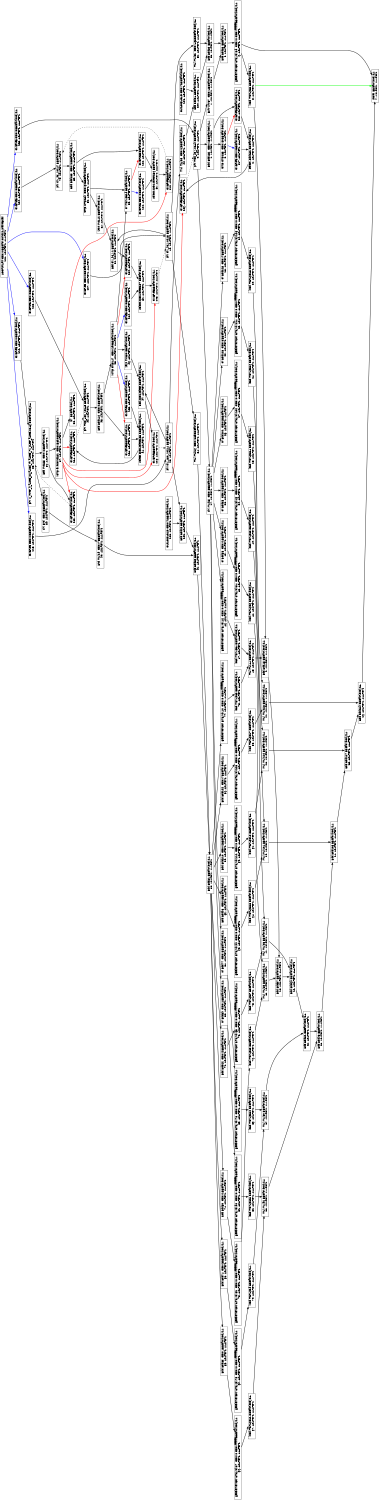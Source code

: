 digraph Region_18 {
	graph [ nslimit = "1000.0",
	orientation = landscape,
		center = true,
	page = "8.5,11",
	compound=true,
	size = "10,7.5" ] ;
"Op_104" [ fontname = "Helvetica" shape = box, label = " LOOPSTART C=0x0BB=for.cond21.preheader,
104, ASAP=-1, ALAP=-1"]
"Op_0" [ fontname = "Helvetica" shape = box, label = " phi mod_96_i.0249 BB=for.body24,
0, ASAP=-1, ALAP=-1"]
"Op_1" [ fontname = "Helvetica" shape = box, label = " add add132  C=0x1BB=for.body24,
1, ASAP=-1, ALAP=-1"]
"Op_2" [ fontname = "Helvetica" shape = box, label = " select .add132 BB=for.body24,
2, ASAP=-1, ALAP=-1"]
"Op_3" [ fontname = "Helvetica" shape = box, label = " icmp cmp133  C=0x60BB=for.body24,
3, ASAP=-1, ALAP=-1"]
"Op_4" [ fontname = "Helvetica" shape = box, label = " ashr shr37  C=0x4BB=for.body24,
4, ASAP=-1, ALAP=-1"]
"Op_5" [ fontname = "Helvetica" shape = box, label = " add add38 BB=for.body24,
5, ASAP=-1, ALAP=-1"]
"Op_6" [ fontname = "Helvetica" shape = box, label = " getelementptr arrayidx39  C=0x0 C=0xffffffffBB=for.body24,
6, ASAP=-1, ALAP=-1"]
"Op_7" [ fontname = "Helvetica" shape = box, label = " store  BB=for.body24,
7, ASAP=-1, ALAP=-1"]
"Op_8" [ fontname = "Helvetica" shape = box, label = " load manupa2 BB=for.body24,
8, ASAP=-1, ALAP=-1"]
"Op_9" [ fontname = "Helvetica" shape = box, label = " add add45 BB=for.body24,
9, ASAP=-1, ALAP=-1"]
"Op_10" [ fontname = "Helvetica" shape = box, label = " add add57 BB=for.body24,
10, ASAP=-1, ALAP=-1"]
"Op_11" [ fontname = "Helvetica" shape = box, label = " add add69 BB=for.body24,
11, ASAP=-1, ALAP=-1"]
"Op_12" [ fontname = "Helvetica" shape = box, label = " add add81 BB=for.body24,
12, ASAP=-1, ALAP=-1"]
"Op_13" [ fontname = "Helvetica" shape = box, label = " add add93 BB=for.body24,
13, ASAP=-1, ALAP=-1"]
"Op_14" [ fontname = "Helvetica" shape = box, label = " add add105 BB=for.body24,
14, ASAP=-1, ALAP=-1"]
"Op_15" [ fontname = "Helvetica" shape = box, label = " add add117 BB=for.body24,
15, ASAP=-1, ALAP=-1"]
"Op_16" [ fontname = "Helvetica" shape = box, label = " add add129 BB=for.body24,
16, ASAP=-1, ALAP=-1"]
"Op_30" [ fontname = "Helvetica" shape = box, label = " or add89  C=0x4BB=for.body24,
30, ASAP=-1, ALAP=-1"]
"Op_17" [ fontname = "Helvetica" shape = box, label = " shl mul25  C=0x3BB=for.body24,
17, ASAP=-1, ALAP=-1"]
"Op_18" [ fontname = "Helvetica" shape = box, label = " or add125  C=0x7BB=for.body24,
18, ASAP=-1, ALAP=-1"]
"Op_19" [ fontname = "Helvetica" shape = box, label = " getelementptr arrayidx126  C=0x0 C=0xffffffffBB=for.body24,
19, ASAP=-1, ALAP=-1"]
"Op_20" [ fontname = "Helvetica" shape = box, label = " load manupa18 BB=for.body24,
20, ASAP=-1, ALAP=-1"]
"Op_21" [ fontname = "Helvetica" shape = box, label = " mul mul128 BB=for.body24,
21, ASAP=-1, ALAP=-1"]
"Op_22" [ fontname = "Helvetica" shape = box, label = " or add113  C=0x6BB=for.body24,
22, ASAP=-1, ALAP=-1"]
"Op_23" [ fontname = "Helvetica" shape = box, label = " getelementptr arrayidx114  C=0x0 C=0xffffffffBB=for.body24,
23, ASAP=-1, ALAP=-1"]
"Op_24" [ fontname = "Helvetica" shape = box, label = " load manupa16 BB=for.body24,
24, ASAP=-1, ALAP=-1"]
"Op_25" [ fontname = "Helvetica" shape = box, label = " mul mul116 BB=for.body24,
25, ASAP=-1, ALAP=-1"]
"Op_26" [ fontname = "Helvetica" shape = box, label = " or add101  C=0x5BB=for.body24,
26, ASAP=-1, ALAP=-1"]
"Op_27" [ fontname = "Helvetica" shape = box, label = " getelementptr arrayidx102  C=0x0 C=0xffffffffBB=for.body24,
27, ASAP=-1, ALAP=-1"]
"Op_28" [ fontname = "Helvetica" shape = box, label = " load manupa14 BB=for.body24,
28, ASAP=-1, ALAP=-1"]
"Op_29" [ fontname = "Helvetica" shape = box, label = " mul mul104 BB=for.body24,
29, ASAP=-1, ALAP=-1"]
"Op_59" [ fontname = "Helvetica" shape = box, label = " add add110  C=0x6BB=for.body24,
59, ASAP=-1, ALAP=-1"]
"Op_60" [ fontname = "Helvetica" shape = box, label = " getelementptr arrayidx111  C=0x0 C=0xffffffffBB=for.body24,
60, ASAP=-1, ALAP=-1"]
"Op_31" [ fontname = "Helvetica" shape = box, label = " getelementptr arrayidx90  C=0x0 C=0xffffffffBB=for.body24,
31, ASAP=-1, ALAP=-1"]
"Op_32" [ fontname = "Helvetica" shape = box, label = " load manupa12 BB=for.body24,
32, ASAP=-1, ALAP=-1"]
"Op_33" [ fontname = "Helvetica" shape = box, label = " mul mul92 BB=for.body24,
33, ASAP=-1, ALAP=-1"]
"Op_34" [ fontname = "Helvetica" shape = box, label = " or add77  C=0x3BB=for.body24,
34, ASAP=-1, ALAP=-1"]
"Op_35" [ fontname = "Helvetica" shape = box, label = " getelementptr arrayidx78  C=0x0 C=0xffffffffBB=for.body24,
35, ASAP=-1, ALAP=-1"]
"Op_36" [ fontname = "Helvetica" shape = box, label = " load manupa10 BB=for.body24,
36, ASAP=-1, ALAP=-1"]
"Op_37" [ fontname = "Helvetica" shape = box, label = " mul mul80 BB=for.body24,
37, ASAP=-1, ALAP=-1"]
"Op_38" [ fontname = "Helvetica" shape = box, label = " or add65  C=0x2BB=for.body24,
38, ASAP=-1, ALAP=-1"]
"Op_39" [ fontname = "Helvetica" shape = box, label = " getelementptr arrayidx66  C=0x0 C=0xffffffffBB=for.body24,
39, ASAP=-1, ALAP=-1"]
"Op_40" [ fontname = "Helvetica" shape = box, label = " load manupa8 BB=for.body24,
40, ASAP=-1, ALAP=-1"]
"Op_41" [ fontname = "Helvetica" shape = box, label = " mul mul68 BB=for.body24,
41, ASAP=-1, ALAP=-1"]
"Op_42" [ fontname = "Helvetica" shape = box, label = " or add53  C=0x1BB=for.body24,
42, ASAP=-1, ALAP=-1"]
"Op_43" [ fontname = "Helvetica" shape = box, label = " getelementptr arrayidx54  C=0x0 C=0xffffffffBB=for.body24,
43, ASAP=-1, ALAP=-1"]
"Op_44" [ fontname = "Helvetica" shape = box, label = " load manupa6 BB=for.body24,
44, ASAP=-1, ALAP=-1"]
"Op_45" [ fontname = "Helvetica" shape = box, label = " mul mul56 BB=for.body24,
45, ASAP=-1, ALAP=-1"]
"Op_46" [ fontname = "Helvetica" shape = box, label = " getelementptr arrayidx42  C=0x0 C=0xffffffffBB=for.body24,
46, ASAP=-1, ALAP=-1"]
"Op_47" [ fontname = "Helvetica" shape = box, label = " load manupa4 BB=for.body24,
47, ASAP=-1, ALAP=-1"]
"Op_48" [ fontname = "Helvetica" shape = box, label = " mul mul44 BB=for.body24,
48, ASAP=-1, ALAP=-1"]
"Op_49" [ fontname = "Helvetica" shape = box, label = " phi div_96_i.0248 BB=for.body24,
49, ASAP=-1, ALAP=-1"]
"Op_50" [ fontname = "Helvetica" shape = box, label = " add div_96_i.1 BB=for.body24,
50, ASAP=-1, ALAP=-1"]
"Op_51" [ fontname = "Helvetica" shape = box, label = " select spec.select237 BB=for.body24,
51, ASAP=-1, ALAP=-1"]
"Op_52" [ fontname = "Helvetica" shape = box, label = " mul mul32  C=0x468BB=for.body24,
52, ASAP=-1, ALAP=-1"]
"Op_53" [ fontname = "Helvetica" shape = box, label = " add add36 BB=for.body24,
53, ASAP=-1, ALAP=-1"]
"Op_54" [ fontname = "Helvetica" shape = box, label = " mul mul26  C=0x13bBB=for.body24,
54, ASAP=-1, ALAP=-1"]
"Op_55" [ fontname = "Helvetica" shape = box, label = " add add31 BB=for.body24,
55, ASAP=-1, ALAP=-1"]
"Op_56" [ fontname = "Helvetica" shape = box, label = " add add122  C=0x7BB=for.body24,
56, ASAP=-1, ALAP=-1"]
"Op_57" [ fontname = "Helvetica" shape = box, label = " getelementptr arrayidx123  C=0x0 C=0xffffffffBB=for.body24,
57, ASAP=-1, ALAP=-1"]
"Op_58" [ fontname = "Helvetica" shape = box, label = " load manupa17 BB=for.body24,
58, ASAP=-1, ALAP=-1"]
"Op_109" [ fontname = "Helvetica" shape = box, label = " CMERGE C=0x0BB=for.body24,
109, ASAP=-1, ALAP=-1"]
"Op_110" [ fontname = "Helvetica" shape = box, label = " CMERGEBB=for.body24,
110, ASAP=-1, ALAP=-1"]
"Op_111" [ fontname = "Helvetica" shape = box, label = " CMERGE C=0x0BB=for.body24,
111, ASAP=-1, ALAP=-1"]
"Op_112" [ fontname = "Helvetica" shape = box, label = " CMERGEBB=for.body24,
112, ASAP=-1, ALAP=-1"]
"Op_61" [ fontname = "Helvetica" shape = box, label = " load manupa15 BB=for.body24,
61, ASAP=-1, ALAP=-1"]
"Op_62" [ fontname = "Helvetica" shape = box, label = " add add98  C=0x5BB=for.body24,
62, ASAP=-1, ALAP=-1"]
"Op_63" [ fontname = "Helvetica" shape = box, label = " getelementptr arrayidx99  C=0x0 C=0xffffffffBB=for.body24,
63, ASAP=-1, ALAP=-1"]
"Op_64" [ fontname = "Helvetica" shape = box, label = " load manupa13 BB=for.body24,
64, ASAP=-1, ALAP=-1"]
"Op_65" [ fontname = "Helvetica" shape = box, label = " add add86  C=0x4BB=for.body24,
65, ASAP=-1, ALAP=-1"]
"Op_66" [ fontname = "Helvetica" shape = box, label = " getelementptr arrayidx87  C=0x0 C=0xffffffffBB=for.body24,
66, ASAP=-1, ALAP=-1"]
"Op_67" [ fontname = "Helvetica" shape = box, label = " load manupa11 BB=for.body24,
67, ASAP=-1, ALAP=-1"]
"Op_68" [ fontname = "Helvetica" shape = box, label = " add add74  C=0x3BB=for.body24,
68, ASAP=-1, ALAP=-1"]
"Op_69" [ fontname = "Helvetica" shape = box, label = " getelementptr arrayidx75  C=0x0 C=0xffffffffBB=for.body24,
69, ASAP=-1, ALAP=-1"]
"Op_70" [ fontname = "Helvetica" shape = box, label = " load manupa9 BB=for.body24,
70, ASAP=-1, ALAP=-1"]
"Op_71" [ fontname = "Helvetica" shape = box, label = " add add62  C=0x2BB=for.body24,
71, ASAP=-1, ALAP=-1"]
"Op_72" [ fontname = "Helvetica" shape = box, label = " getelementptr arrayidx63  C=0x0 C=0xffffffffBB=for.body24,
72, ASAP=-1, ALAP=-1"]
"Op_73" [ fontname = "Helvetica" shape = box, label = " load manupa7 BB=for.body24,
73, ASAP=-1, ALAP=-1"]
"Op_74" [ fontname = "Helvetica" shape = box, label = " add add50  C=0x1BB=for.body24,
74, ASAP=-1, ALAP=-1"]
"Op_75" [ fontname = "Helvetica" shape = box, label = " getelementptr arrayidx51  C=0x0 C=0xffffffffBB=for.body24,
75, ASAP=-1, ALAP=-1"]
"Op_76" [ fontname = "Helvetica" shape = box, label = " load manupa5 BB=for.body24,
76, ASAP=-1, ALAP=-1"]
"Op_77" [ fontname = "Helvetica" shape = box, label = " getelementptr arrayidx40  C=0x0 C=0xffffffffBB=for.body24,
77, ASAP=-1, ALAP=-1"]
"Op_78" [ fontname = "Helvetica" shape = box, label = " load manupa3 BB=for.body24,
78, ASAP=-1, ALAP=-1"]
"Op_79" [ fontname = "Helvetica" shape = box, label = " phi div_96_j.0247 BB=for.body24,
79, ASAP=-1, ALAP=-1"]
"Op_80" [ fontname = "Helvetica" shape = box, label = " add add138  C=0x1BB=for.body24,
80, ASAP=-1, ALAP=-1"]
"Op_81" [ fontname = "Helvetica" shape = box, label = " select spec.select236 BB=for.body24,
81, ASAP=-1, ALAP=-1"]
"Op_82" [ fontname = "Helvetica" shape = box, label = " icmp cmp139  C=0x60BB=for.body24,
82, ASAP=-1, ALAP=-1"]
"Op_83" [ fontname = "Helvetica" shape = box, label = " or manupa19 BB=for.body24,
83, ASAP=-1, ALAP=-1"]
"Op_84" [ fontname = "Helvetica" shape = box, label = " zext inc142 BB=for.body24,
84, ASAP=-1, ALAP=-1"]
"Op_85" [ fontname = "Helvetica" shape = box, label = " phi w_inner_h_fused_oc_fused_rh_fused_rw_outer_fused.0246 BB=for.body24,
85, ASAP=-1, ALAP=-1"]
"Op_86" [ fontname = "Helvetica" shape = box, label = " add inc155  C=0x1BB=for.body24,
86, ASAP=-1, ALAP=-1"]
"Op_87" [ fontname = "Helvetica" shape = box, label = " icmp exitcond251  C=0x5820BB=for.body24,
87, ASAP=-1, ALAP=-1"]
"Op_88" [ fontname = "Helvetica" shape = box, label = " br  BB=for.body24,
88, ASAP=-1, ALAP=-1"]
"Op_89" [ fontname = "Helvetica" shape = box, label = " shl and  C=0x3BB=for.body24,
89, ASAP=-1, ALAP=-1"]
"Op_90" [ fontname = "Helvetica" shape = box, label = " and mul29  C=0x78BB=for.body24,
90, ASAP=-1, ALAP=-1"]
"Op_91" [ fontname = "Helvetica" shape = box, label = " add add30 BB=for.body24,
91, ASAP=-1, ALAP=-1"]
"Op_92" [ fontname = "Helvetica" shape = box, label = " phi mod_480_i.0245 BB=for.body24,
92, ASAP=-1, ALAP=-1"]
"Op_93" [ fontname = "Helvetica" shape = box, label = " add add146  C=0x1BB=for.body24,
93, ASAP=-1, ALAP=-1"]
"Op_94" [ fontname = "Helvetica" shape = box, label = " select spec.select235 BB=for.body24,
94, ASAP=-1, ALAP=-1"]
"Op_95" [ fontname = "Helvetica" shape = box, label = " icmp cmp147  C=0x1e0BB=for.body24,
95, ASAP=-1, ALAP=-1"]
"Op_96" [ fontname = "Helvetica" shape = box, label = " zext inc150 BB=for.body24,
96, ASAP=-1, ALAP=-1"]
"Op_97" [ fontname = "Helvetica" shape = box, label = " add spec.select BB=for.body24,
97, ASAP=-1, ALAP=-1"]
"Op_98" [ fontname = "Helvetica" shape = box, label = " phi div_480_i.0244 BB=for.body24,
98, ASAP=-1, ALAP=-1"]
"Op_99" [ fontname = "Helvetica" shape = box, label = " mul mul35  C=0x6BB=for.body24,
99, ASAP=-1, ALAP=-1"]
"Op_100" [ fontname = "Helvetica" shape = box, label = " add add34 BB=for.body24,
100, ASAP=-1, ALAP=-1"]
"Op_101" [ fontname = "Helvetica" shape = box, label = " OutLoopLOAD C=0x-1BB=for.body24,
101, ASAP=-1, ALAP=-1"]
"Op_102" [ fontname = "Helvetica" shape = box, label = " add add28 BB=for.body24,
102, ASAP=-1, ALAP=-1"]
"Op_103" [ fontname = "Helvetica" shape = box, label = " OutLoopLOAD C=0x-1BB=for.body24,
103, ASAP=-1, ALAP=-1"]
"Op_113" [ fontname = "Helvetica" shape = box, label = " CMERGE C=0x0BB=for.body24,
113, ASAP=-1, ALAP=-1"]
"Op_114" [ fontname = "Helvetica" shape = box, label = " CMERGEBB=for.body24,
114, ASAP=-1, ALAP=-1"]
"Op_115" [ fontname = "Helvetica" shape = box, label = " CMERGE C=0x0BB=for.body24,
115, ASAP=-1, ALAP=-1"]
"Op_116" [ fontname = "Helvetica" shape = box, label = " CMERGEBB=for.body24,
116, ASAP=-1, ALAP=-1"]
"Op_107" [ fontname = "Helvetica" shape = box, label = " CMERGE C=0x0BB=for.body24,
107, ASAP=-1, ALAP=-1"]
"Op_108" [ fontname = "Helvetica" shape = box, label = " CMERGEBB=for.body24,
108, ASAP=-1, ALAP=-1"]
"Op_105" [ fontname = "Helvetica" shape = box, label = " CMERGE C=0x0BB=for.body24,
105, ASAP=-1, ALAP=-1"]
"Op_106" [ fontname = "Helvetica" shape = box, label = " CMERGEBB=for.body24,
106, ASAP=-1, ALAP=-1"]
"Op_120" [ fontname = "Helvetica" shape = box, label = " CMERGEBB=for.body24,
120, ASAP=-1, ALAP=-1"]
"Op_121" [ fontname = "Helvetica" shape = box, label = " CMERGE C=0x0BB=for.body24,
121, ASAP=-1, ALAP=-1"]
"Op_122" [ fontname = "Helvetica" shape = box, label = " CMERGEBB=for.body24,
122, ASAP=-1, ALAP=-1"]
"Op_123" [ fontname = "Helvetica" shape = box, label = " CMERGE C=0x0BB=for.body24,
123, ASAP=-1, ALAP=-1"]
"Op_124" [ fontname = "Helvetica" shape = box, label = " CMERGEBB=for.body24,
124, ASAP=-1, ALAP=-1"]
"Op_117" [ fontname = "Helvetica" shape = box, label = " CMERGE C=0x0BB=for.body24,
117, ASAP=-1, ALAP=-1"]
"Op_118" [ fontname = "Helvetica" shape = box, label = " CMERGEBB=for.body24,
118, ASAP=-1, ALAP=-1"]
"Op_119" [ fontname = "Helvetica" shape = box, label = " CMERGE C=0x0BB=for.body24,
119, ASAP=-1, ALAP=-1"]
"Op_0" -> "Op_1" [style = bold, color = black];
"Op_0" -> "Op_4" [style = bold, color = black];
"Op_0" -> "Op_17" [style = bold, color = black];
"Op_1" -> "Op_3" [style = bold, color = black];
"Op_1" -> "Op_118" [style = bold, color = black];
"Op_2" -> "Op_106" [style = bold, color = black];
"Op_3" -> "Op_117" [style = bold, color = blue];
"Op_3" -> "Op_118" [style = bold, color = red];
"Op_4" -> "Op_5" [style = bold, color = black];
"Op_5" -> "Op_6" [style = bold, color = black];
"Op_6" -> "Op_7" [style = bold, color = black];
"Op_6" -> "Op_8" [style = bold, color = black];
"Op_8" -> "Op_9" [style = bold, color = black];
"Op_8" -> "Op_7"[style = bold, color = green];
"Op_9" -> "Op_10" [style = bold, color = black];
"Op_10" -> "Op_11" [style = bold, color = black];
"Op_11" -> "Op_12" [style = bold, color = black];
"Op_12" -> "Op_13" [style = bold, color = black];
"Op_13" -> "Op_14" [style = bold, color = black];
"Op_14" -> "Op_15" [style = bold, color = black];
"Op_15" -> "Op_16" [style = bold, color = black];
"Op_16" -> "Op_7" [style = bold, color = black];
"Op_17" -> "Op_18" [style = bold, color = black];
"Op_17" -> "Op_22" [style = bold, color = black];
"Op_17" -> "Op_26" [style = bold, color = black];
"Op_17" -> "Op_30" [style = bold, color = black];
"Op_17" -> "Op_34" [style = bold, color = black];
"Op_17" -> "Op_38" [style = bold, color = black];
"Op_17" -> "Op_42" [style = bold, color = black];
"Op_17" -> "Op_46" [style = bold, color = black];
"Op_18" -> "Op_19" [style = bold, color = black];
"Op_19" -> "Op_20" [style = bold, color = black];
"Op_20" -> "Op_21" [style = bold, color = black];
"Op_21" -> "Op_16" [style = bold, color = black];
"Op_22" -> "Op_23" [style = bold, color = black];
"Op_23" -> "Op_24" [style = bold, color = black];
"Op_24" -> "Op_25" [style = bold, color = black];
"Op_25" -> "Op_15" [style = bold, color = black];
"Op_26" -> "Op_27" [style = bold, color = black];
"Op_27" -> "Op_28" [style = bold, color = black];
"Op_28" -> "Op_29" [style = bold, color = black];
"Op_29" -> "Op_14" [style = bold, color = black];
"Op_30" -> "Op_31" [style = bold, color = black];
"Op_31" -> "Op_32" [style = bold, color = black];
"Op_32" -> "Op_33" [style = bold, color = black];
"Op_33" -> "Op_13" [style = bold, color = black];
"Op_34" -> "Op_35" [style = bold, color = black];
"Op_35" -> "Op_36" [style = bold, color = black];
"Op_36" -> "Op_37" [style = bold, color = black];
"Op_37" -> "Op_12" [style = bold, color = black];
"Op_38" -> "Op_39" [style = bold, color = black];
"Op_39" -> "Op_40" [style = bold, color = black];
"Op_40" -> "Op_41" [style = bold, color = black];
"Op_41" -> "Op_11" [style = bold, color = black];
"Op_42" -> "Op_43" [style = bold, color = black];
"Op_43" -> "Op_44" [style = bold, color = black];
"Op_44" -> "Op_45" [style = bold, color = black];
"Op_45" -> "Op_10" [style = bold, color = black];
"Op_46" -> "Op_47" [style = bold, color = black];
"Op_47" -> "Op_48" [style = bold, color = black];
"Op_48" -> "Op_9" [style = bold, color = black];
"Op_49" -> "Op_50" [style = bold, color = black];
"Op_49" -> "Op_52" [style = bold, color = black];
"Op_49" -> "Op_54" [style = bold, color = black];
"Op_50" -> "Op_120" [style = bold, color = black];
"Op_51" -> "Op_108" [style = bold, color = black];
"Op_52" -> "Op_53" [style = bold, color = black];
"Op_53" -> "Op_5" [style = bold, color = black];
"Op_54" -> "Op_55" [style = bold, color = black];
"Op_55" -> "Op_56" [style = bold, color = black];
"Op_55" -> "Op_59" [style = bold, color = black];
"Op_55" -> "Op_62" [style = bold, color = black];
"Op_55" -> "Op_65" [style = bold, color = black];
"Op_55" -> "Op_68" [style = bold, color = black];
"Op_55" -> "Op_71" [style = bold, color = black];
"Op_55" -> "Op_74" [style = bold, color = black];
"Op_55" -> "Op_77" [style = bold, color = black];
"Op_56" -> "Op_57" [style = bold, color = black];
"Op_57" -> "Op_58" [style = bold, color = black];
"Op_58" -> "Op_21" [style = bold, color = black];
"Op_59" -> "Op_60" [style = bold, color = black];
"Op_60" -> "Op_61" [style = bold, color = black];
"Op_61" -> "Op_25" [style = bold, color = black];
"Op_62" -> "Op_63" [style = bold, color = black];
"Op_63" -> "Op_64" [style = bold, color = black];
"Op_64" -> "Op_29" [style = bold, color = black];
"Op_65" -> "Op_66" [style = bold, color = black];
"Op_66" -> "Op_67" [style = bold, color = black];
"Op_67" -> "Op_33" [style = bold, color = black];
"Op_68" -> "Op_69" [style = bold, color = black];
"Op_69" -> "Op_70" [style = bold, color = black];
"Op_70" -> "Op_37" [style = bold, color = black];
"Op_71" -> "Op_72" [style = bold, color = black];
"Op_72" -> "Op_73" [style = bold, color = black];
"Op_73" -> "Op_41" [style = bold, color = black];
"Op_74" -> "Op_75" [style = bold, color = black];
"Op_75" -> "Op_76" [style = bold, color = black];
"Op_76" -> "Op_45" [style = bold, color = black];
"Op_77" -> "Op_78" [style = bold, color = black];
"Op_78" -> "Op_48" [style = bold, color = black];
"Op_79" -> "Op_80" [style = bold, color = black];
"Op_80" -> "Op_82" [style = bold, color = black];
"Op_80" -> "Op_122" [style = bold, color = black];
"Op_81" -> "Op_110" [style = bold, color = black];
"Op_82" -> "Op_83" [style = bold, color = black];
"Op_82" -> "Op_84" [style = bold, color = black];
"Op_83" -> "Op_121" [style = bold, color = blue];
"Op_83" -> "Op_122" [style = bold, color = red];
"Op_84" -> "Op_50" [style = bold, color = black];
"Op_85" -> "Op_86" [style = bold, color = black];
"Op_85" -> "Op_89" [style = bold, color = black];
"Op_86" -> "Op_87" [style = bold, color = black];
"Op_86" -> "Op_112" [style = bold, color = black];
"Op_87" -> "Op_88" [style = bold, color = black];
"Op_87" -> "Op_106" [style = bold, color = red];
"Op_87" -> "Op_108" [style = bold, color = red];
"Op_87" -> "Op_110" [style = bold, color = red];
"Op_87" -> "Op_112" [style = bold, color = red];
"Op_87" -> "Op_114" [style = bold, color = red];
"Op_87" -> "Op_116" [style = bold, color = red];
"Op_89" -> "Op_90" [style = bold, color = black];
"Op_90" -> "Op_91" [style = bold, color = black];
"Op_91" -> "Op_55" [style = bold, color = black];
"Op_92" -> "Op_93" [style = bold, color = black];
"Op_93" -> "Op_95" [style = bold, color = black];
"Op_93" -> "Op_124" [style = bold, color = black];
"Op_94" -> "Op_114" [style = bold, color = black];
"Op_95" -> "Op_83" [style = bold, color = black];
"Op_95" -> "Op_96" [style = bold, color = black];
"Op_95" -> "Op_119" [style = bold, color = blue];
"Op_95" -> "Op_120" [style = bold, color = red];
"Op_95" -> "Op_123" [style = bold, color = blue];
"Op_95" -> "Op_124" [style = bold, color = red];
"Op_96" -> "Op_97" [style = bold, color = black];
"Op_97" -> "Op_116" [style = bold, color = black];
"Op_98" -> "Op_97" [style = bold, color = black];
"Op_98" -> "Op_99" [style = bold, color = black];
"Op_98" -> "Op_102" [style = bold, color = black];
"Op_99" -> "Op_100" [style = bold, color = black];
"Op_100" -> "Op_53" [style = bold, color = black];
"Op_101" -> "Op_100" [style = bold, color = black];
"Op_102" -> "Op_91" [style = bold, color = black];
"Op_103" -> "Op_102" [style = bold, color = black];
"Op_104" -> "Op_105" [style = bold, color = blue];
"Op_104" -> "Op_107" [style = bold, color = blue];
"Op_104" -> "Op_109" [style = bold, color = blue];
"Op_104" -> "Op_111" [style = bold, color = blue];
"Op_104" -> "Op_113" [style = bold, color = blue];
"Op_104" -> "Op_115" [style = bold, color = blue];
"Op_105" -> "Op_0" [style = bold, color = black];
"Op_106" -> "Op_0" [style = dashed, color = black];
"Op_107" -> "Op_49" [style = bold, color = black];
"Op_108" -> "Op_49" [style = dashed, color = black];
"Op_109" -> "Op_79" [style = bold, color = black];
"Op_110" -> "Op_79" [style = dashed, color = black];
"Op_111" -> "Op_85" [style = bold, color = black];
"Op_112" -> "Op_85" [style = dashed, color = black];
"Op_113" -> "Op_92" [style = bold, color = black];
"Op_114" -> "Op_92" [style = dashed, color = black];
"Op_115" -> "Op_98" [style = bold, color = black];
"Op_116" -> "Op_98" [style = dashed, color = black];
"Op_117" -> "Op_2" [style = bold, color = black];
"Op_118" -> "Op_2" [style = bold, color = black];
"Op_119" -> "Op_51" [style = bold, color = black];
"Op_120" -> "Op_51" [style = bold, color = black];
"Op_121" -> "Op_81" [style = bold, color = black];
"Op_122" -> "Op_81" [style = bold, color = black];
"Op_123" -> "Op_94" [style = bold, color = black];
"Op_124" -> "Op_94" [style = bold, color = black];
}
